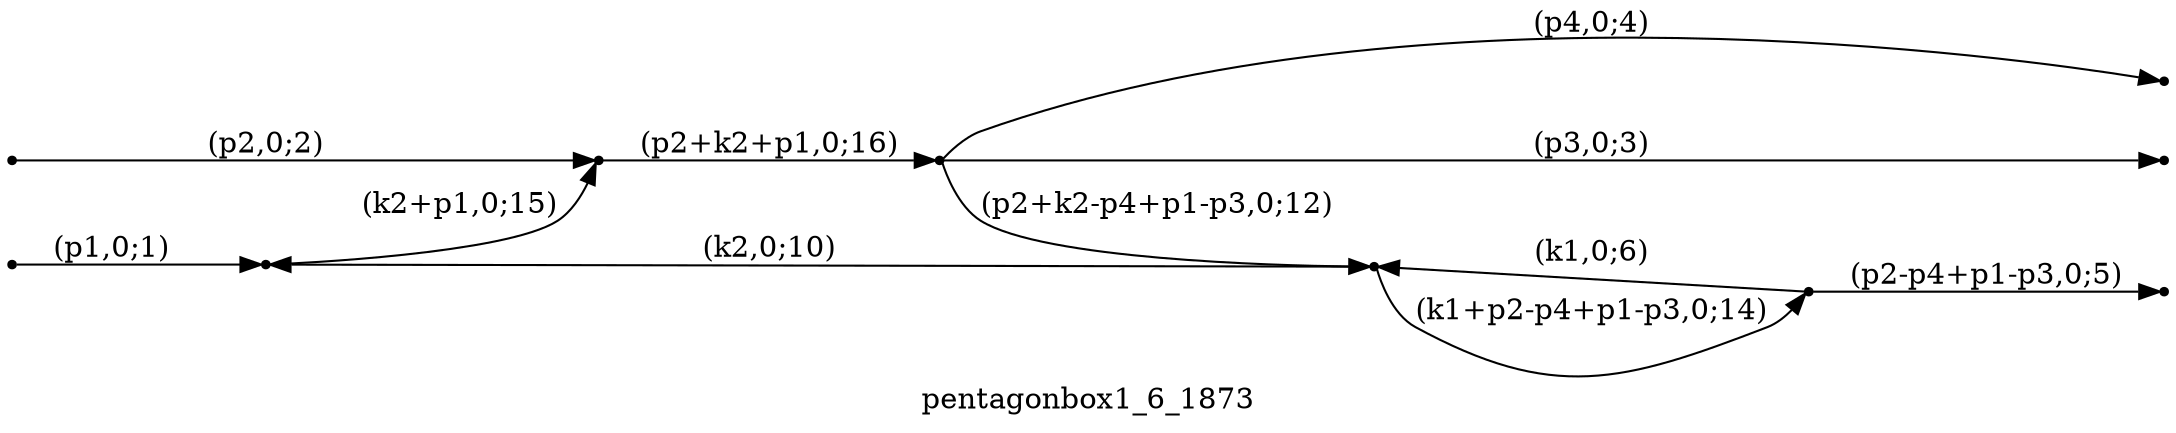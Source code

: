 digraph pentagonbox1_6_1873 {
  label="pentagonbox1_6_1873";
  rankdir="LR";
  subgraph edges {
    -1 -> 4 [label="(p1,0;1)"];
    -2 -> 5 [label="(p2,0;2)"];
    2 -> -3 [label="(p3,0;3)"];
    2 -> -4 [label="(p4,0;4)"];
    3 -> -5 [label="(p2-p4+p1-p3,0;5)"];
    3 -> 1 [label="(k1,0;6)"];
    1 -> 4 [label="(k2,0;10)"];
    2 -> 1 [label="(p2+k2-p4+p1-p3,0;12)"];
    1 -> 3 [label="(k1+p2-p4+p1-p3,0;14)"];
    4 -> 5 [label="(k2+p1,0;15)"];
    5 -> 2 [label="(p2+k2+p1,0;16)"];
  }
  subgraph incoming { rank="source"; -1; -2; }
  subgraph outgoing { rank="sink"; -3; -4; -5; }
-5 [shape=point];
-4 [shape=point];
-3 [shape=point];
-2 [shape=point];
-1 [shape=point];
1 [shape=point];
2 [shape=point];
3 [shape=point];
4 [shape=point];
5 [shape=point];
}

